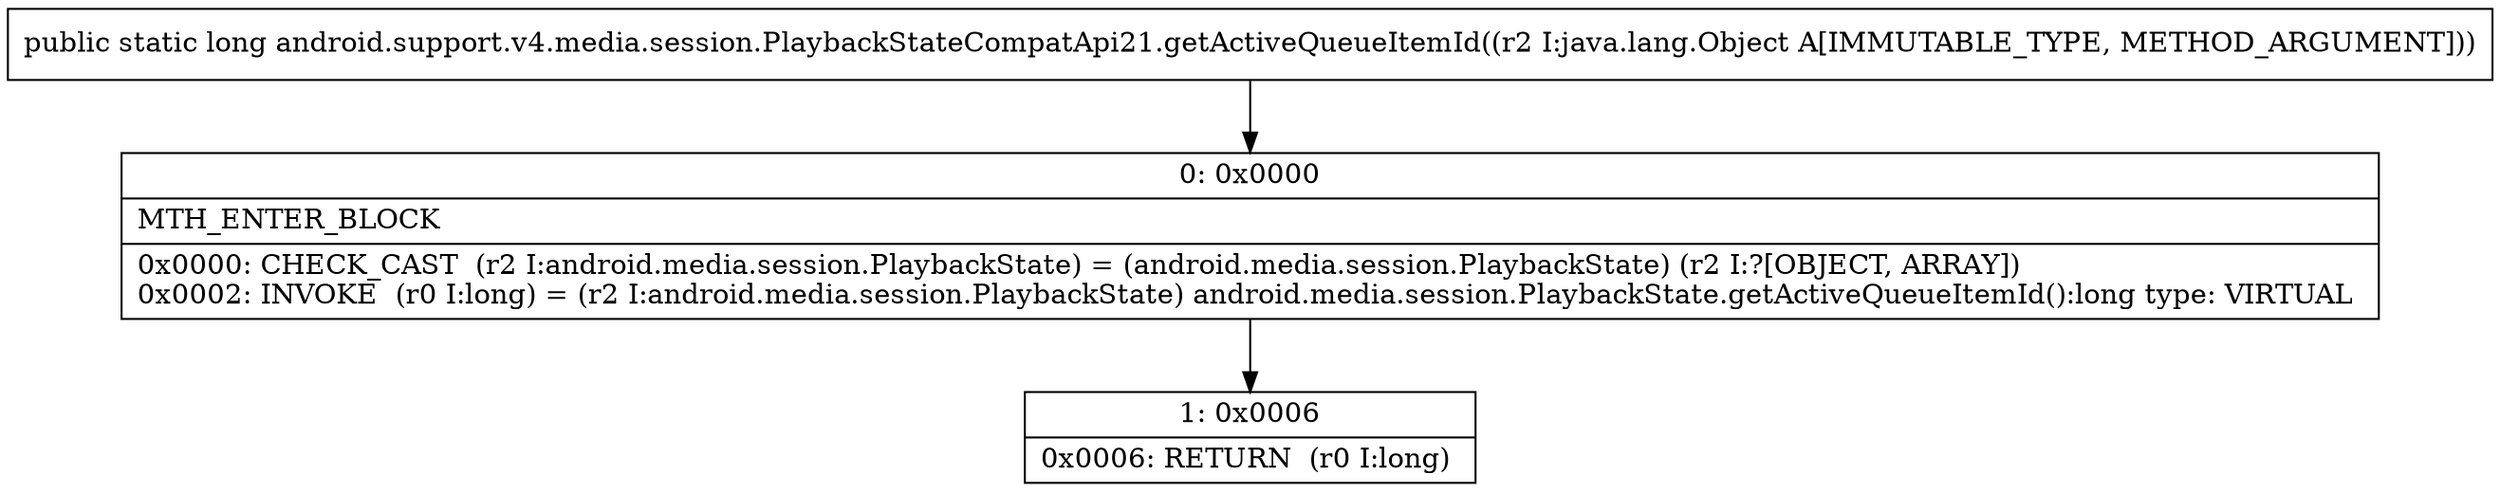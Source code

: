 digraph "CFG forandroid.support.v4.media.session.PlaybackStateCompatApi21.getActiveQueueItemId(Ljava\/lang\/Object;)J" {
Node_0 [shape=record,label="{0\:\ 0x0000|MTH_ENTER_BLOCK\l|0x0000: CHECK_CAST  (r2 I:android.media.session.PlaybackState) = (android.media.session.PlaybackState) (r2 I:?[OBJECT, ARRAY]) \l0x0002: INVOKE  (r0 I:long) = (r2 I:android.media.session.PlaybackState) android.media.session.PlaybackState.getActiveQueueItemId():long type: VIRTUAL \l}"];
Node_1 [shape=record,label="{1\:\ 0x0006|0x0006: RETURN  (r0 I:long) \l}"];
MethodNode[shape=record,label="{public static long android.support.v4.media.session.PlaybackStateCompatApi21.getActiveQueueItemId((r2 I:java.lang.Object A[IMMUTABLE_TYPE, METHOD_ARGUMENT])) }"];
MethodNode -> Node_0;
Node_0 -> Node_1;
}

